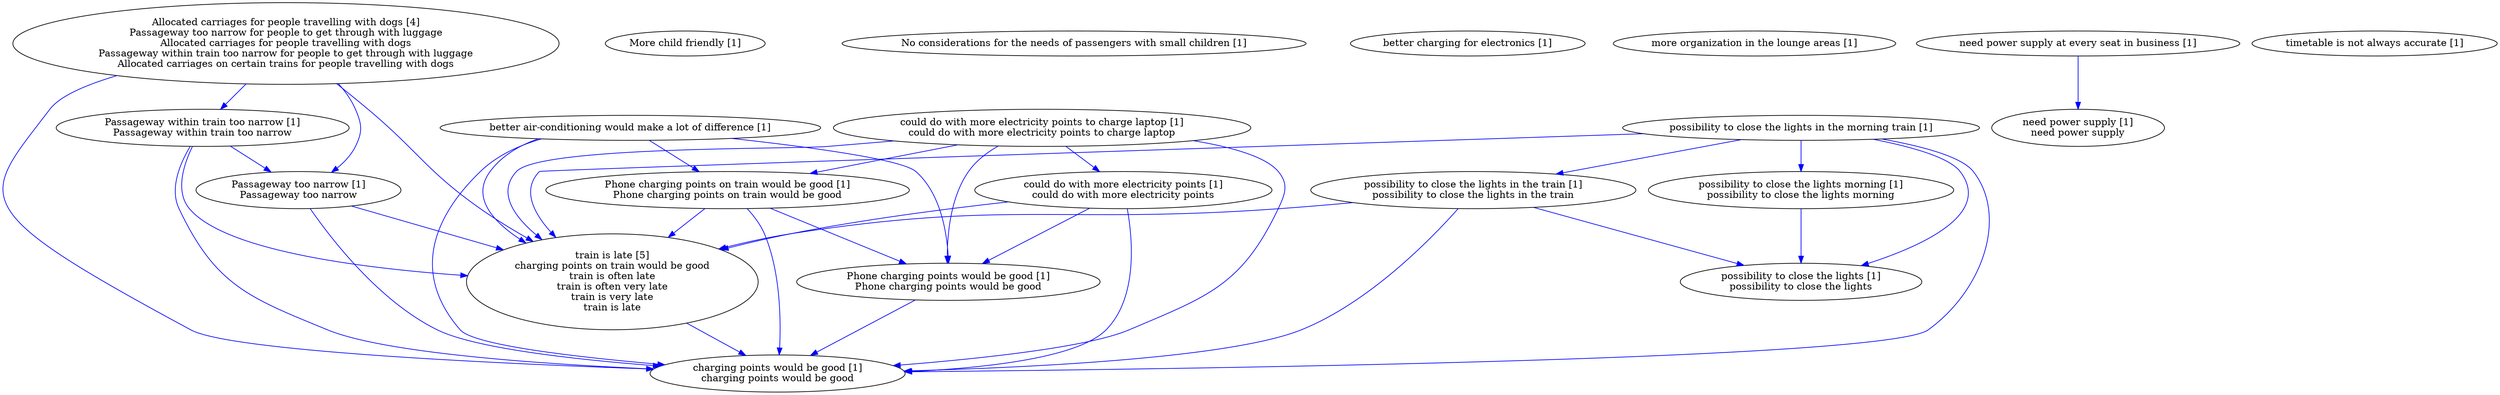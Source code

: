 digraph collapsedGraph {
"Allocated carriages for people travelling with dogs [4]\nPassageway too narrow for people to get through with luggage\nAllocated carriages for people travelling with dogs\nPassageway within train too narrow for people to get through with luggage\nAllocated carriages on certain trains for people travelling with dogs""train is late [5]\ncharging points on train would be good\ntrain is often late\ntrain is often very late\ntrain is very late\ntrain is late""More child friendly [1]""No considerations for the needs of passengers with small children [1]""Passageway too narrow [1]\nPassageway too narrow""Passageway within train too narrow [1]\nPassageway within train too narrow""Phone charging points on train would be good [1]\nPhone charging points on train would be good""Phone charging points would be good [1]\nPhone charging points would be good""charging points would be good [1]\ncharging points would be good""better air-conditioning would make a lot of difference [1]""better charging for electronics [1]""could do with more electricity points to charge laptop [1]\ncould do with more electricity points to charge laptop""could do with more electricity points [1]\ncould do with more electricity points""more organization in the lounge areas [1]""need power supply at every seat in business [1]""need power supply [1]\nneed power supply""possibility to close the lights in the morning train [1]""possibility to close the lights in the train [1]\npossibility to close the lights in the train""possibility to close the lights [1]\npossibility to close the lights""possibility to close the lights morning [1]\npossibility to close the lights morning""timetable is not always accurate [1]""Passageway within train too narrow [1]\nPassageway within train too narrow" -> "Passageway too narrow [1]\nPassageway too narrow" [color=blue]
"Phone charging points on train would be good [1]\nPhone charging points on train would be good" -> "Phone charging points would be good [1]\nPhone charging points would be good" [color=blue]
"Phone charging points would be good [1]\nPhone charging points would be good" -> "charging points would be good [1]\ncharging points would be good" [color=blue]
"Phone charging points on train would be good [1]\nPhone charging points on train would be good" -> "charging points would be good [1]\ncharging points would be good" [color=blue]
"better air-conditioning would make a lot of difference [1]" -> "Phone charging points on train would be good [1]\nPhone charging points on train would be good" [color=blue]
"better air-conditioning would make a lot of difference [1]" -> "Phone charging points would be good [1]\nPhone charging points would be good" [color=blue]
"better air-conditioning would make a lot of difference [1]" -> "charging points would be good [1]\ncharging points would be good" [color=blue]
"could do with more electricity points to charge laptop [1]\ncould do with more electricity points to charge laptop" -> "could do with more electricity points [1]\ncould do with more electricity points" [color=blue]
"could do with more electricity points to charge laptop [1]\ncould do with more electricity points to charge laptop" -> "Phone charging points on train would be good [1]\nPhone charging points on train would be good" [color=blue]
"could do with more electricity points to charge laptop [1]\ncould do with more electricity points to charge laptop" -> "Phone charging points would be good [1]\nPhone charging points would be good" [color=blue]
"could do with more electricity points to charge laptop [1]\ncould do with more electricity points to charge laptop" -> "charging points would be good [1]\ncharging points would be good" [color=blue]
"could do with more electricity points [1]\ncould do with more electricity points" -> "Phone charging points would be good [1]\nPhone charging points would be good" [color=blue]
"could do with more electricity points [1]\ncould do with more electricity points" -> "charging points would be good [1]\ncharging points would be good" [color=blue]
"could do with more electricity points [1]\ncould do with more electricity points" -> "train is late [5]\ncharging points on train would be good\ntrain is often late\ntrain is often very late\ntrain is very late\ntrain is late" [color=blue]
"need power supply at every seat in business [1]" -> "need power supply [1]\nneed power supply" [color=blue]
"possibility to close the lights in the morning train [1]" -> "possibility to close the lights in the train [1]\npossibility to close the lights in the train" [color=blue]
"possibility to close the lights in the train [1]\npossibility to close the lights in the train" -> "possibility to close the lights [1]\npossibility to close the lights" [color=blue]
"possibility to close the lights in the morning train [1]" -> "possibility to close the lights morning [1]\npossibility to close the lights morning" [color=blue]
"possibility to close the lights morning [1]\npossibility to close the lights morning" -> "possibility to close the lights [1]\npossibility to close the lights" [color=blue]
"possibility to close the lights in the morning train [1]" -> "possibility to close the lights [1]\npossibility to close the lights" [color=blue]
"Phone charging points on train would be good [1]\nPhone charging points on train would be good" -> "train is late [5]\ncharging points on train would be good\ntrain is often late\ntrain is often very late\ntrain is very late\ntrain is late" [color=blue]
"better air-conditioning would make a lot of difference [1]" -> "train is late [5]\ncharging points on train would be good\ntrain is often late\ntrain is often very late\ntrain is very late\ntrain is late" [color=blue]
"Allocated carriages for people travelling with dogs [4]\nPassageway too narrow for people to get through with luggage\nAllocated carriages for people travelling with dogs\nPassageway within train too narrow for people to get through with luggage\nAllocated carriages on certain trains for people travelling with dogs" -> "Passageway too narrow [1]\nPassageway too narrow" [color=blue]
"Allocated carriages for people travelling with dogs [4]\nPassageway too narrow for people to get through with luggage\nAllocated carriages for people travelling with dogs\nPassageway within train too narrow for people to get through with luggage\nAllocated carriages on certain trains for people travelling with dogs" -> "train is late [5]\ncharging points on train would be good\ntrain is often late\ntrain is often very late\ntrain is very late\ntrain is late" [color=blue]
"Allocated carriages for people travelling with dogs [4]\nPassageway too narrow for people to get through with luggage\nAllocated carriages for people travelling with dogs\nPassageway within train too narrow for people to get through with luggage\nAllocated carriages on certain trains for people travelling with dogs" -> "Passageway within train too narrow [1]\nPassageway within train too narrow" [color=blue]
"Passageway too narrow [1]\nPassageway too narrow" -> "train is late [5]\ncharging points on train would be good\ntrain is often late\ntrain is often very late\ntrain is very late\ntrain is late" [color=blue]
"Passageway within train too narrow [1]\nPassageway within train too narrow" -> "train is late [5]\ncharging points on train would be good\ntrain is often late\ntrain is often very late\ntrain is very late\ntrain is late" [color=blue]
"could do with more electricity points to charge laptop [1]\ncould do with more electricity points to charge laptop" -> "train is late [5]\ncharging points on train would be good\ntrain is often late\ntrain is often very late\ntrain is very late\ntrain is late" [color=blue]
"possibility to close the lights in the morning train [1]" -> "train is late [5]\ncharging points on train would be good\ntrain is often late\ntrain is often very late\ntrain is very late\ntrain is late" [color=blue]
"possibility to close the lights in the train [1]\npossibility to close the lights in the train" -> "train is late [5]\ncharging points on train would be good\ntrain is often late\ntrain is often very late\ntrain is very late\ntrain is late" [color=blue]
"train is late [5]\ncharging points on train would be good\ntrain is often late\ntrain is often very late\ntrain is very late\ntrain is late" -> "charging points would be good [1]\ncharging points would be good" [color=blue]
"Allocated carriages for people travelling with dogs [4]\nPassageway too narrow for people to get through with luggage\nAllocated carriages for people travelling with dogs\nPassageway within train too narrow for people to get through with luggage\nAllocated carriages on certain trains for people travelling with dogs" -> "charging points would be good [1]\ncharging points would be good" [color=blue]
"Passageway too narrow [1]\nPassageway too narrow" -> "charging points would be good [1]\ncharging points would be good" [color=blue]
"Passageway within train too narrow [1]\nPassageway within train too narrow" -> "charging points would be good [1]\ncharging points would be good" [color=blue]
"possibility to close the lights in the morning train [1]" -> "charging points would be good [1]\ncharging points would be good" [color=blue]
"possibility to close the lights in the train [1]\npossibility to close the lights in the train" -> "charging points would be good [1]\ncharging points would be good" [color=blue]
}